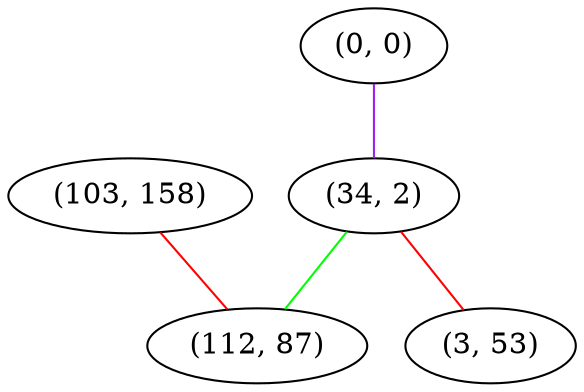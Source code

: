 graph "" {
"(0, 0)";
"(103, 158)";
"(34, 2)";
"(112, 87)";
"(3, 53)";
"(0, 0)" -- "(34, 2)"  [color=purple, key=0, weight=4];
"(103, 158)" -- "(112, 87)"  [color=red, key=0, weight=1];
"(34, 2)" -- "(112, 87)"  [color=green, key=0, weight=2];
"(34, 2)" -- "(3, 53)"  [color=red, key=0, weight=1];
}
